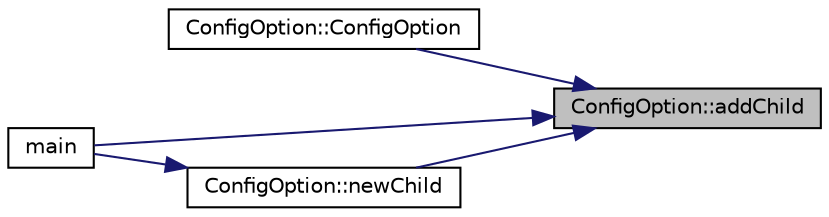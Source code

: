 digraph "ConfigOption::addChild"
{
 // LATEX_PDF_SIZE
  edge [fontname="Helvetica",fontsize="10",labelfontname="Helvetica",labelfontsize="10"];
  node [fontname="Helvetica",fontsize="10",shape=record];
  rankdir="RL";
  Node1 [label="ConfigOption::addChild",height=0.2,width=0.4,color="black", fillcolor="grey75", style="filled", fontcolor="black",tooltip=" "];
  Node1 -> Node2 [dir="back",color="midnightblue",fontsize="10",style="solid",fontname="Helvetica"];
  Node2 [label="ConfigOption::ConfigOption",height=0.2,width=0.4,color="black", fillcolor="white", style="filled",URL="$d2/dd3/class_config_option.html#a505eea6a903d41471b414cdeacd23405",tooltip=" "];
  Node1 -> Node3 [dir="back",color="midnightblue",fontsize="10",style="solid",fontname="Helvetica"];
  Node3 [label="main",height=0.2,width=0.4,color="black", fillcolor="white", style="filled",URL="$dc/d41/configoption__test_8cpp.html#a60a7cf4c3e2b6cd956fdf7645677c928",tooltip=" "];
  Node1 -> Node4 [dir="back",color="midnightblue",fontsize="10",style="solid",fontname="Helvetica"];
  Node4 [label="ConfigOption::newChild",height=0.2,width=0.4,color="black", fillcolor="white", style="filled",URL="$d2/dd3/class_config_option.html#ae5c19a9bfbefd9ef4b7372469b3109d5",tooltip=" "];
  Node4 -> Node3 [dir="back",color="midnightblue",fontsize="10",style="solid",fontname="Helvetica"];
}
